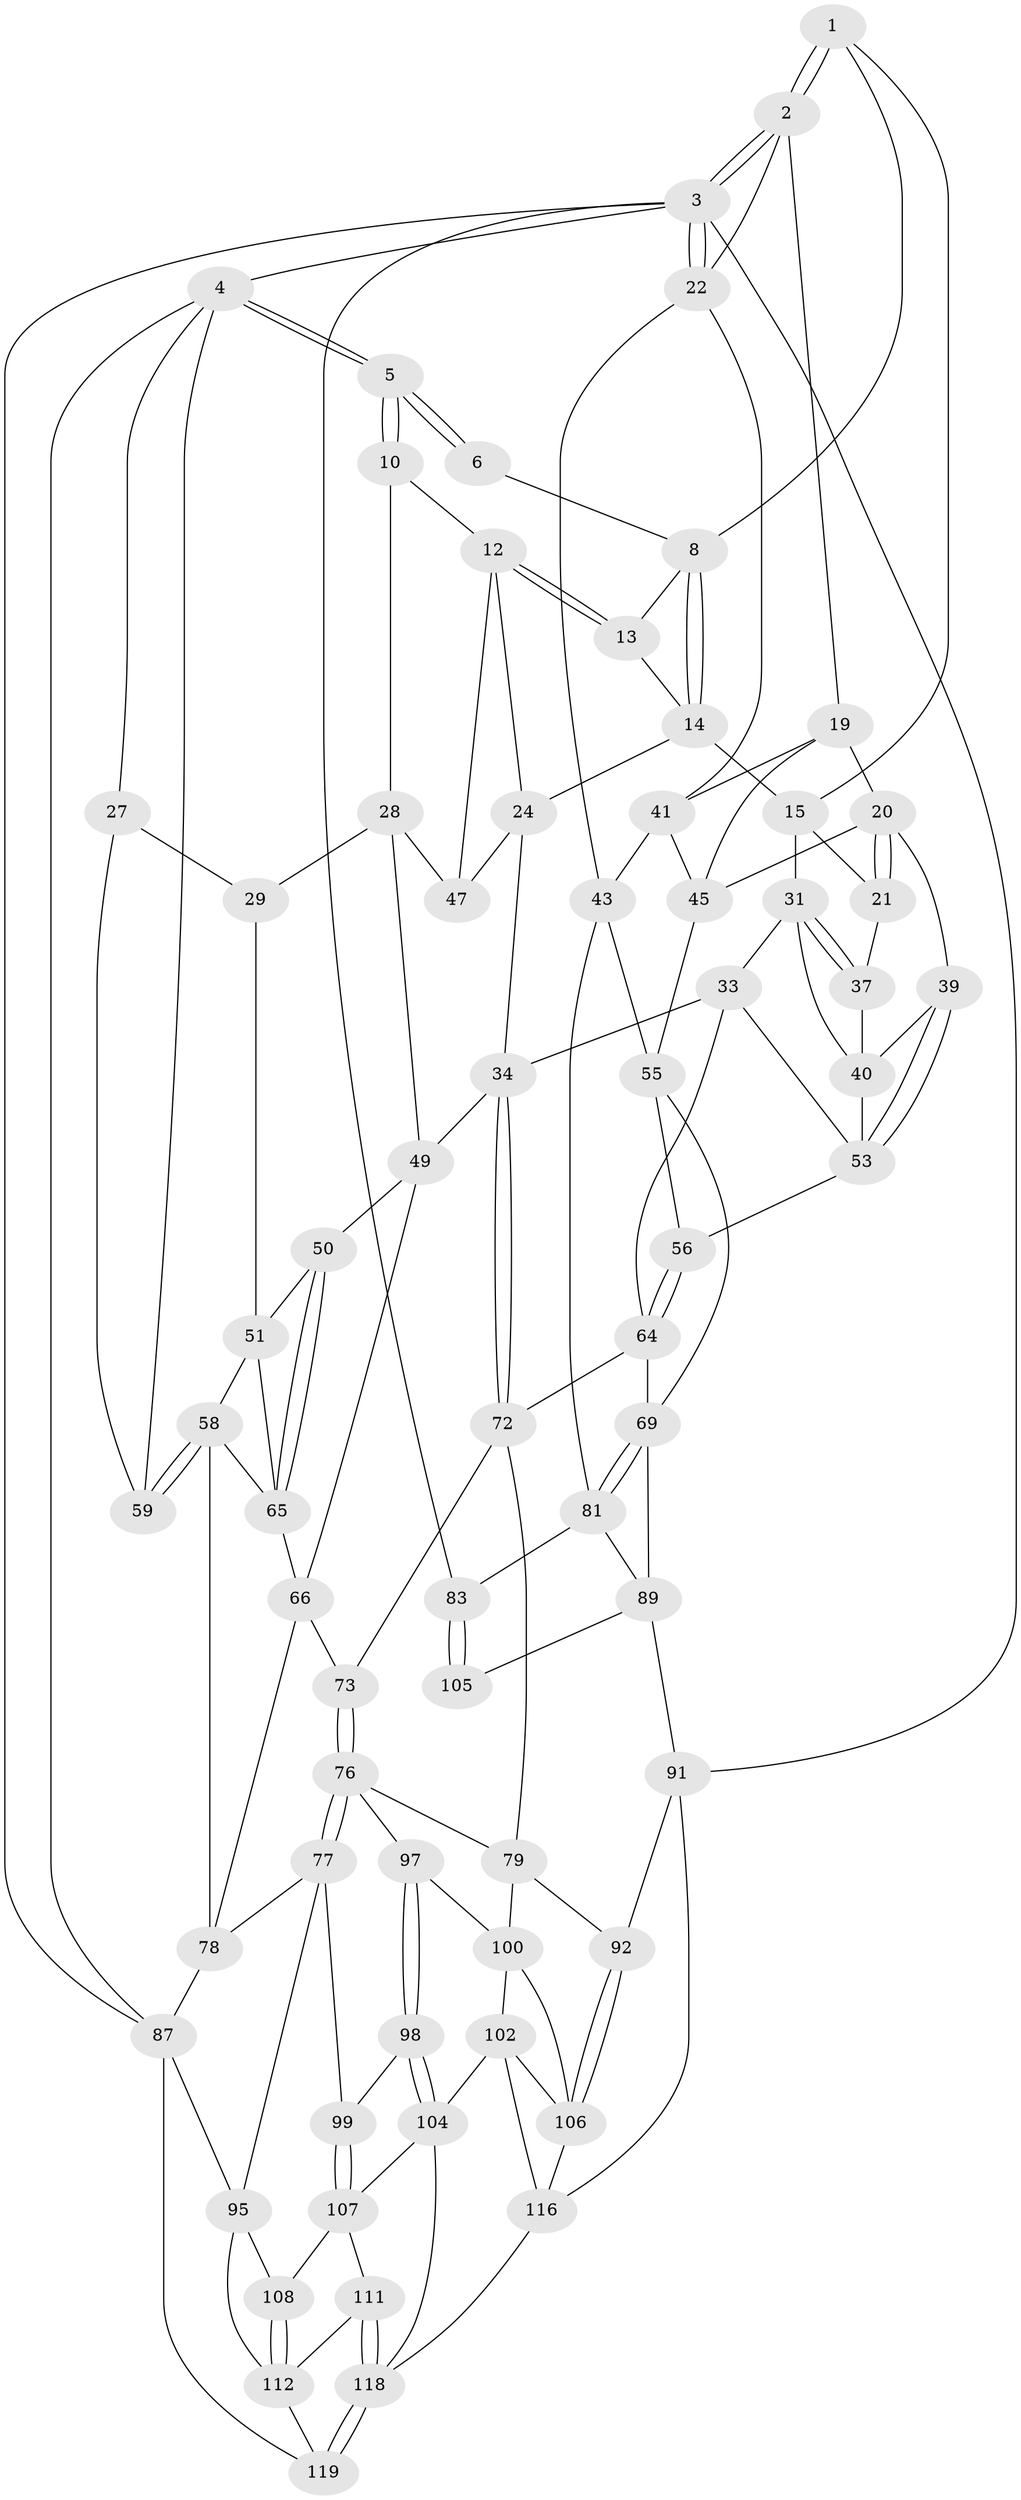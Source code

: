 // original degree distribution, {3: 0.025, 5: 0.5083333333333333, 6: 0.23333333333333334, 4: 0.23333333333333334}
// Generated by graph-tools (version 1.1) at 2025/42/03/06/25 10:42:31]
// undirected, 70 vertices, 155 edges
graph export_dot {
graph [start="1"]
  node [color=gray90,style=filled];
  1 [pos="+0.6826415948344609+0",super="+7"];
  2 [pos="+1+0",super="+18"];
  3 [pos="+1+0",super="+82"];
  4 [pos="+0+0",super="+26"];
  5 [pos="+0.16787643177797698+0"];
  6 [pos="+0.47202451928139844+0"];
  8 [pos="+0.5177543784450603+0.029537630083022067",super="+9"];
  10 [pos="+0.2250361559263313+0.0850093555345075",super="+11"];
  12 [pos="+0.34273016409622636+0.15533382886648664",super="+25"];
  13 [pos="+0.39262414651571315+0.1042968822100807"];
  14 [pos="+0.5072143411951222+0.10359630637680103",super="+17"];
  15 [pos="+0.6317883647887502+0.1384934517640025",super="+16"];
  19 [pos="+0.7873213591011798+0.15074112939878306",super="+42"];
  20 [pos="+0.7513817922982438+0.1609934366581578",super="+38"];
  21 [pos="+0.6846577980265651+0.15257698780626874"];
  22 [pos="+1+0.2510584211865104",super="+23"];
  24 [pos="+0.5349251121514135+0.16772100077730626",super="+36"];
  27 [pos="+0.11709896707958388+0.12198432054985353",super="+30"];
  28 [pos="+0.25229975618819156+0.19048462597404156",super="+48"];
  29 [pos="+0.19473885261370125+0.24947514937285908"];
  31 [pos="+0.5692915017385074+0.2945853042912768",super="+32"];
  33 [pos="+0.5165581792104322+0.3502695544565105",super="+61"];
  34 [pos="+0.5069052244863517+0.35353800508208943",super="+35"];
  37 [pos="+0.6538786286700382+0.2346776286878674"];
  39 [pos="+0.6793844919891253+0.3043821056792148"];
  40 [pos="+0.664616085840403+0.30398144852141684",super="+52"];
  41 [pos="+0.924987649476824+0.22555134276731506",super="+44"];
  43 [pos="+1+0.3984674239371311",super="+62"];
  45 [pos="+0.8376144902936046+0.32956537494640964",super="+46"];
  47 [pos="+0.43186542485569074+0.29829749984682574"];
  49 [pos="+0.295604646816757+0.3819726193422823",super="+60"];
  50 [pos="+0.28879560772779084+0.3829079208831849"];
  51 [pos="+0.2250822731371677+0.33959237434316625",super="+57"];
  53 [pos="+0.6965370538557367+0.3560517468404081",super="+54"];
  55 [pos="+0.8368920731320514+0.3536237850746114",super="+63"];
  56 [pos="+0.8003448054581618+0.3745635501378063"];
  58 [pos="+0+0.4174929001220924",super="+75"];
  59 [pos="+0+0.3906216344405583"];
  64 [pos="+0.6864714288180421+0.4918449121658794",super="+71"];
  65 [pos="+0.23259758597490207+0.4371772795182328",super="+68"];
  66 [pos="+0.33821512788127306+0.4249668741178868",super="+67"];
  69 [pos="+0.828281205138278+0.5417850271108754",super="+70"];
  72 [pos="+0.4902851721177833+0.4267099815121511",super="+74"];
  73 [pos="+0.44218994027234476+0.48666468345188724"];
  76 [pos="+0.41274647929274216+0.6657115981945287",super="+80"];
  77 [pos="+0.33180612879413535+0.6560950803755954",super="+94"];
  78 [pos="+0.2984298132865184+0.624594927869878",super="+86"];
  79 [pos="+0.6025517539802445+0.59926068896855",super="+93"];
  81 [pos="+1+0.5915698193012782",super="+85"];
  83 [pos="+1+1",super="+84"];
  87 [pos="+0+0.751716317628864",super="+88"];
  89 [pos="+0.8107742720974842+0.7359604852016498",super="+90"];
  91 [pos="+0.7695786637540096+0.8028779327588723",super="+114"];
  92 [pos="+0.7257990886622113+0.8066518164446204"];
  95 [pos="+0.1451179207278006+0.8184810426512371",super="+96"];
  97 [pos="+0.4271853641491391+0.6846103034397721"];
  98 [pos="+0.35872330464479985+0.8715398161799411"];
  99 [pos="+0.3103332369105805+0.8747713911669578"];
  100 [pos="+0.4717066533476999+0.7399813915362551",super="+101"];
  102 [pos="+0.5074480489424219+0.8612063323909324",super="+103"];
  104 [pos="+0.4060204326411142+0.9582142583157496",super="+109"];
  105 [pos="+0.8369926491143196+0.8298044715205912"];
  106 [pos="+0.6648196237401672+0.8675260643400314",super="+115"];
  107 [pos="+0.28644534857868+0.892724561536423",super="+110"];
  108 [pos="+0.14850349372774607+0.8224907816579949"];
  111 [pos="+0.24458868122168279+0.9660938319839057"];
  112 [pos="+0.2065800076512683+0.93866057009749",super="+113"];
  116 [pos="+0.6338546415729266+1",super="+117"];
  118 [pos="+0.2725935302557771+1",super="+120"];
  119 [pos="+0+1"];
  1 -- 2;
  1 -- 2;
  1 -- 8;
  1 -- 15;
  2 -- 3;
  2 -- 3;
  2 -- 19;
  2 -- 22;
  3 -- 4;
  3 -- 22;
  3 -- 22;
  3 -- 83;
  3 -- 91;
  3 -- 87;
  4 -- 5;
  4 -- 5;
  4 -- 87;
  4 -- 27;
  4 -- 59;
  5 -- 6;
  5 -- 6;
  5 -- 10;
  5 -- 10;
  6 -- 8;
  8 -- 14;
  8 -- 14;
  8 -- 13;
  10 -- 12;
  10 -- 28;
  12 -- 13;
  12 -- 13;
  12 -- 24;
  12 -- 47;
  13 -- 14;
  14 -- 24;
  14 -- 15;
  15 -- 21;
  15 -- 31;
  19 -- 20;
  19 -- 41;
  19 -- 45;
  20 -- 21;
  20 -- 21;
  20 -- 45;
  20 -- 39;
  21 -- 37;
  22 -- 43;
  22 -- 41;
  24 -- 47;
  24 -- 34;
  27 -- 59;
  27 -- 29;
  28 -- 29;
  28 -- 49;
  28 -- 47;
  29 -- 51;
  31 -- 37;
  31 -- 37;
  31 -- 33;
  31 -- 40;
  33 -- 34;
  33 -- 64;
  33 -- 53;
  34 -- 72;
  34 -- 72;
  34 -- 49;
  37 -- 40;
  39 -- 40;
  39 -- 53;
  39 -- 53;
  40 -- 53;
  41 -- 43;
  41 -- 45;
  43 -- 81;
  43 -- 55;
  45 -- 55;
  49 -- 50;
  49 -- 66;
  50 -- 51;
  50 -- 65;
  50 -- 65;
  51 -- 65;
  51 -- 58;
  53 -- 56;
  55 -- 56;
  55 -- 69;
  56 -- 64;
  56 -- 64;
  58 -- 59;
  58 -- 59;
  58 -- 65;
  58 -- 78;
  64 -- 72;
  64 -- 69;
  65 -- 66;
  66 -- 73;
  66 -- 78;
  69 -- 81;
  69 -- 81;
  69 -- 89;
  72 -- 73;
  72 -- 79;
  73 -- 76;
  73 -- 76;
  76 -- 77;
  76 -- 77;
  76 -- 97;
  76 -- 79;
  77 -- 78;
  77 -- 99;
  77 -- 95;
  78 -- 87;
  79 -- 100;
  79 -- 92;
  81 -- 89;
  81 -- 83;
  83 -- 105 [weight=2];
  83 -- 105;
  87 -- 95;
  87 -- 119;
  89 -- 91;
  89 -- 105;
  91 -- 92;
  91 -- 116;
  92 -- 106;
  92 -- 106;
  95 -- 108;
  95 -- 112;
  97 -- 98;
  97 -- 98;
  97 -- 100;
  98 -- 99;
  98 -- 104;
  98 -- 104;
  99 -- 107;
  99 -- 107;
  100 -- 106;
  100 -- 102;
  102 -- 106;
  102 -- 104;
  102 -- 116;
  104 -- 118;
  104 -- 107;
  106 -- 116;
  107 -- 108;
  107 -- 111;
  108 -- 112;
  108 -- 112;
  111 -- 112;
  111 -- 118;
  111 -- 118;
  112 -- 119;
  116 -- 118;
  118 -- 119;
  118 -- 119;
}
